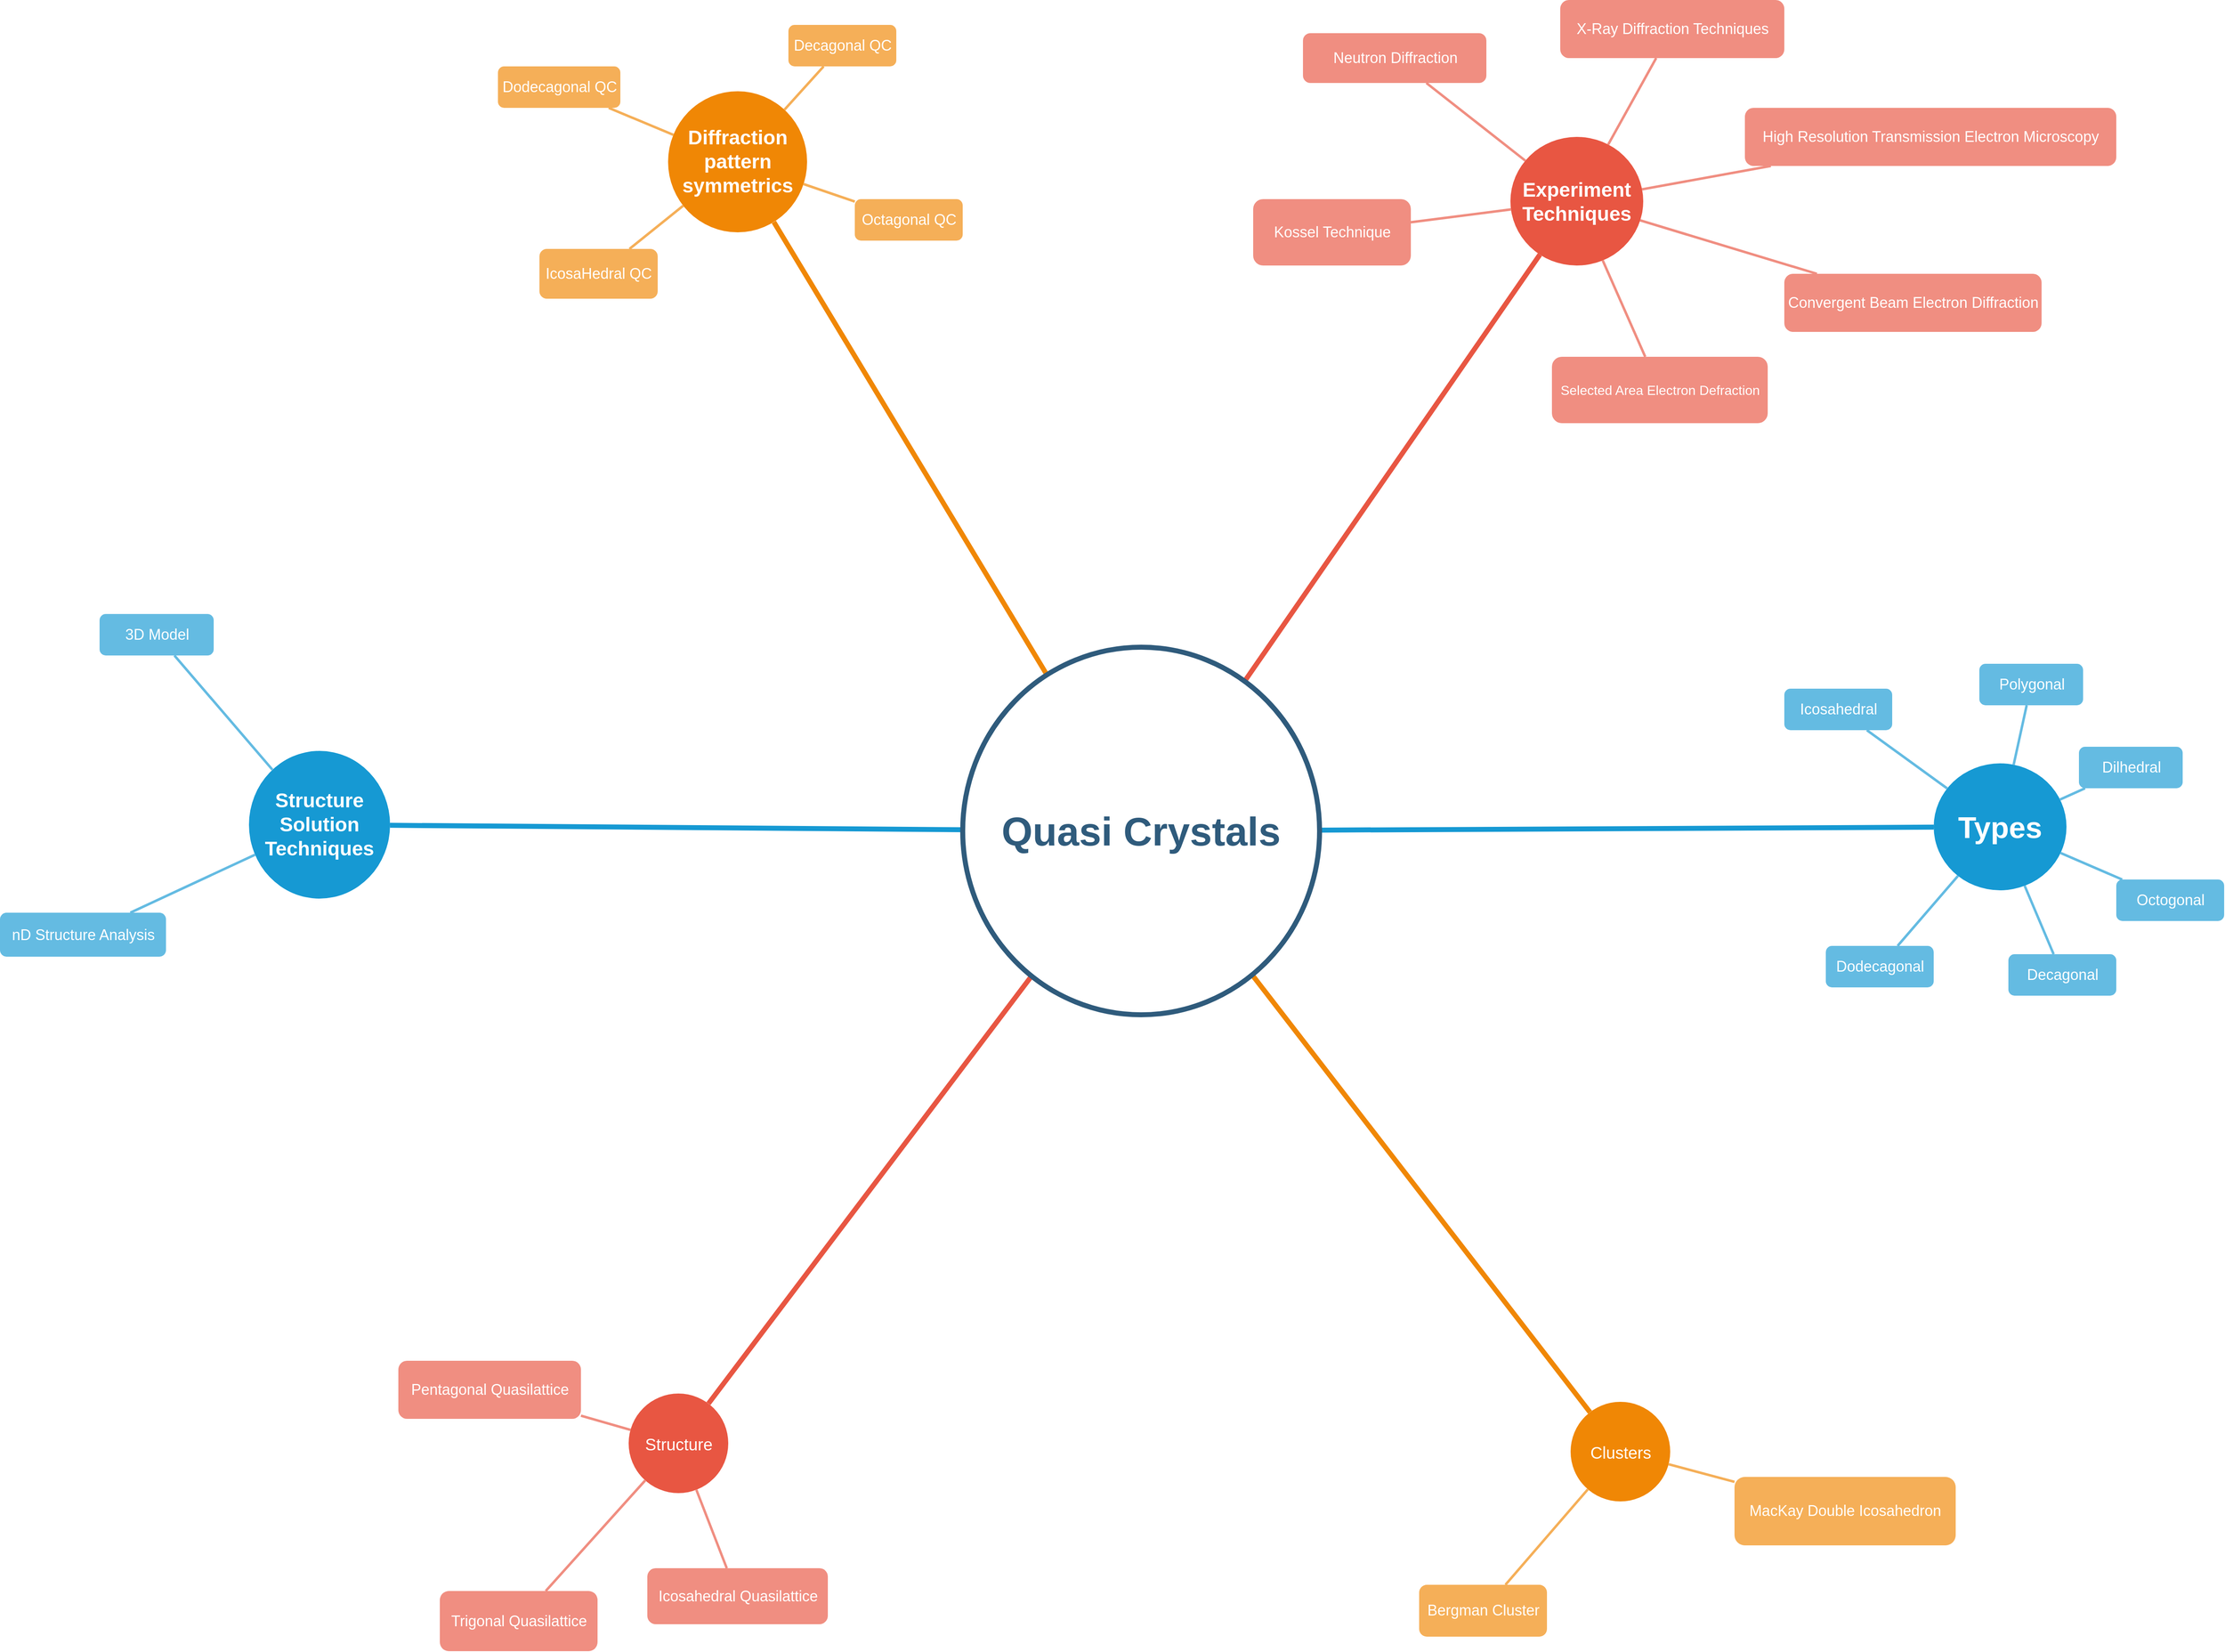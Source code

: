 <mxfile version="13.5.5" type="github">
  <diagram id="6a731a19-8d31-9384-78a2-239565b7b9f0" name="Page-1">
    <mxGraphModel dx="4558" dy="2427" grid="1" gridSize="10" guides="1" tooltips="1" connect="1" arrows="1" fold="1" page="1" pageScale="1" pageWidth="1169" pageHeight="827" background="#ffffff" math="0" shadow="0">
      <root>
        <mxCell id="0" />
        <mxCell id="1" parent="0" />
        <mxCell id="1350" value="&lt;b&gt;&lt;font style=&quot;font-size: 24px&quot;&gt;Structure Solution Techniques&lt;/font&gt;&lt;/b&gt;" style="ellipse;whiteSpace=wrap;html=1;shadow=0;fontFamily=Helvetica;fontSize=20;fontColor=#FFFFFF;align=center;strokeWidth=3;fillColor=#1699D3;strokeColor=none;" parent="1" vertex="1">
          <mxGeometry x="30" y="735" width="170" height="178" as="geometry" />
        </mxCell>
        <mxCell id="1351" value="&lt;b&gt;&lt;font style=&quot;font-size: 24px&quot;&gt;Diffraction pattern symmetrics&lt;/font&gt;&lt;/b&gt;" style="ellipse;whiteSpace=wrap;html=1;shadow=0;fontFamily=Helvetica;fontSize=20;fontColor=#FFFFFF;align=center;strokeWidth=3;fillColor=#F08705;strokeColor=none;gradientColor=none;" parent="1" vertex="1">
          <mxGeometry x="535" y="-60" width="167.5" height="170" as="geometry" />
        </mxCell>
        <mxCell id="1352" value="&lt;b&gt;&lt;font style=&quot;font-size: 24px&quot;&gt;Experiment Techniques&lt;/font&gt;&lt;/b&gt;" style="ellipse;whiteSpace=wrap;html=1;shadow=0;fontFamily=Helvetica;fontSize=20;fontColor=#FFFFFF;align=center;strokeWidth=3;fillColor=#E85642;strokeColor=none;" parent="1" vertex="1">
          <mxGeometry x="1550" y="-5" width="160" height="155" as="geometry" />
        </mxCell>
        <mxCell id="1353" value="&lt;b&gt;&lt;font style=&quot;font-size: 36px&quot;&gt;Types&lt;/font&gt;&lt;/b&gt;" style="ellipse;whiteSpace=wrap;html=1;shadow=0;fontFamily=Helvetica;fontSize=20;fontColor=#FFFFFF;align=center;strokeWidth=3;fillColor=#1699D3;strokeColor=none;" parent="1" vertex="1">
          <mxGeometry x="2060" y="750" width="160" height="153" as="geometry" />
        </mxCell>
        <mxCell id="1355" value="Clusters" style="ellipse;whiteSpace=wrap;html=1;shadow=0;fontFamily=Helvetica;fontSize=20;fontColor=#FFFFFF;align=center;strokeWidth=3;fillColor=#F08705;strokeColor=none;" parent="1" vertex="1">
          <mxGeometry x="1622.5" y="1519.5" width="120" height="120" as="geometry" />
        </mxCell>
        <mxCell id="1356" value="Structure" style="ellipse;whiteSpace=wrap;html=1;shadow=0;fontFamily=Helvetica;fontSize=20;fontColor=#FFFFFF;align=center;strokeWidth=3;fillColor=#E85642;strokeColor=none;" parent="1" vertex="1">
          <mxGeometry x="487.5" y="1509.5" width="120" height="120" as="geometry" />
        </mxCell>
        <mxCell id="1357" value="&lt;font style=&quot;font-size: 18px&quot;&gt;IcosaHedral QC&lt;/font&gt;" style="rounded=1;fillColor=#f5af58;strokeColor=none;strokeWidth=3;shadow=0;html=1;fontColor=#FFFFFF;" parent="1" vertex="1">
          <mxGeometry x="380" y="130" width="142.5" height="60" as="geometry" />
        </mxCell>
        <mxCell id="1358" value="&lt;font style=&quot;font-size: 18px&quot;&gt;3D Model&lt;/font&gt;" style="rounded=1;fillColor=#64BBE2;strokeColor=none;strokeWidth=3;shadow=0;html=1;fontColor=#FFFFFF;" parent="1" vertex="1">
          <mxGeometry x="-150" y="570" width="137.5" height="50" as="geometry" />
        </mxCell>
        <mxCell id="1359" style="endArrow=none;strokeWidth=6;strokeColor=#1699D3;html=1;" parent="1" source="1515" target="1350" edge="1">
          <mxGeometry relative="1" as="geometry" />
        </mxCell>
        <mxCell id="1360" style="endArrow=none;strokeWidth=6;strokeColor=#f08705;html=1;" parent="1" source="1515" target="1351" edge="1">
          <mxGeometry relative="1" as="geometry" />
        </mxCell>
        <mxCell id="1361" style="endArrow=none;strokeWidth=6;strokeColor=#E85642;html=1;" parent="1" source="1515" target="1352" edge="1">
          <mxGeometry relative="1" as="geometry" />
        </mxCell>
        <mxCell id="1362" style="endArrow=none;strokeWidth=6;strokeColor=#1699D3;html=1;" parent="1" source="1515" target="1353" edge="1">
          <mxGeometry relative="1" as="geometry" />
        </mxCell>
        <mxCell id="1365" value="" style="edgeStyle=none;endArrow=none;strokeWidth=6;strokeColor=#F08705;html=1;" parent="1" source="1515" target="1355" edge="1">
          <mxGeometry x="181" y="226.5" width="100" height="100" as="geometry">
            <mxPoint x="181" y="326.5" as="sourcePoint" />
            <mxPoint x="281" y="226.5" as="targetPoint" />
          </mxGeometry>
        </mxCell>
        <mxCell id="1366" value="" style="edgeStyle=none;endArrow=none;strokeWidth=6;strokeColor=#E85642;html=1;" parent="1" source="1515" target="1356" edge="1">
          <mxGeometry x="181" y="226.5" width="100" height="100" as="geometry">
            <mxPoint x="181" y="326.5" as="sourcePoint" />
            <mxPoint x="281" y="226.5" as="targetPoint" />
          </mxGeometry>
        </mxCell>
        <mxCell id="1367" value="&lt;font style=&quot;font-size: 18px&quot;&gt;nD Structure Analysis&lt;/font&gt;" style="rounded=1;fillColor=#64BBE2;strokeColor=none;strokeWidth=3;shadow=0;html=1;fontColor=#FFFFFF;" parent="1" vertex="1">
          <mxGeometry x="-270" y="930" width="200" height="53" as="geometry" />
        </mxCell>
        <mxCell id="1378" value="" style="edgeStyle=none;endArrow=none;strokeWidth=3;strokeColor=#64BBE2;html=1;" parent="1" source="1350" target="1367" edge="1">
          <mxGeometry x="-690" y="560" width="100" height="100" as="geometry">
            <mxPoint x="-690" y="660" as="sourcePoint" />
            <mxPoint x="-590" y="560" as="targetPoint" />
          </mxGeometry>
        </mxCell>
        <mxCell id="1379" value="" style="edgeStyle=none;endArrow=none;strokeWidth=3;strokeColor=#64BBE2;html=1;" parent="1" source="1350" target="1358" edge="1">
          <mxGeometry x="-690" y="560" width="100" height="100" as="geometry">
            <mxPoint x="-690" y="660" as="sourcePoint" />
            <mxPoint x="-590" y="560" as="targetPoint" />
          </mxGeometry>
        </mxCell>
        <mxCell id="1391" value="&lt;font style=&quot;font-size: 18px&quot;&gt;Dodecagonal QC&lt;/font&gt;" style="rounded=1;fillColor=#f5af58;strokeColor=none;strokeWidth=3;shadow=0;html=1;fontColor=#FFFFFF;" parent="1" vertex="1">
          <mxGeometry x="330" y="-90" width="147.5" height="50" as="geometry" />
        </mxCell>
        <mxCell id="1393" value="&lt;font style=&quot;font-size: 18px&quot;&gt;Decagonal QC&lt;/font&gt;" style="rounded=1;fillColor=#f5af58;strokeColor=none;strokeWidth=3;shadow=0;html=1;fontColor=#FFFFFF;" parent="1" vertex="1">
          <mxGeometry x="680" y="-140" width="130" height="50" as="geometry" />
        </mxCell>
        <mxCell id="1397" value="&lt;font style=&quot;font-size: 18px&quot;&gt;Octagonal QC&lt;/font&gt;" style="rounded=1;fillColor=#f5af58;strokeColor=none;strokeWidth=3;shadow=0;html=1;fontColor=#FFFFFF;" parent="1" vertex="1">
          <mxGeometry x="760" y="70" width="130" height="50" as="geometry" />
        </mxCell>
        <mxCell id="1399" value="" style="edgeStyle=none;endArrow=none;strokeWidth=3;strokeColor=#F5AF58;html=1;" parent="1" source="1351" target="1357" edge="1">
          <mxGeometry x="-532.5" y="-240" width="100" height="100" as="geometry">
            <mxPoint x="-532.5" y="-140" as="sourcePoint" />
            <mxPoint x="-432.5" y="-240" as="targetPoint" />
          </mxGeometry>
        </mxCell>
        <mxCell id="1403" value="" style="edgeStyle=none;endArrow=none;strokeWidth=3;strokeColor=#F5AF58;html=1;" parent="1" source="1351" target="1391" edge="1">
          <mxGeometry x="-532.5" y="-240" width="100" height="100" as="geometry">
            <mxPoint x="-532.5" y="-140" as="sourcePoint" />
            <mxPoint x="-432.5" y="-240" as="targetPoint" />
          </mxGeometry>
        </mxCell>
        <mxCell id="1405" value="" style="edgeStyle=none;endArrow=none;strokeWidth=3;strokeColor=#F5AF58;html=1;" parent="1" source="1351" target="1393" edge="1">
          <mxGeometry x="-532.5" y="-240" width="100" height="100" as="geometry">
            <mxPoint x="-532.5" y="-140" as="sourcePoint" />
            <mxPoint x="-432.5" y="-240" as="targetPoint" />
          </mxGeometry>
        </mxCell>
        <mxCell id="1409" value="" style="edgeStyle=none;endArrow=none;strokeWidth=3;strokeColor=#F5AF58;html=1;" parent="1" source="1351" target="1397" edge="1">
          <mxGeometry x="-532.5" y="-240" width="100" height="100" as="geometry">
            <mxPoint x="-532.5" y="-140" as="sourcePoint" />
            <mxPoint x="-432.5" y="-240" as="targetPoint" />
          </mxGeometry>
        </mxCell>
        <mxCell id="1412" value="&lt;font style=&quot;font-size: 18px&quot;&gt;High Resolution Transmission Electron Microscopy&lt;/font&gt;" style="rounded=1;fillColor=#f08e81;strokeColor=none;strokeWidth=3;shadow=0;html=1;fontColor=#FFFFFF;" parent="1" vertex="1">
          <mxGeometry x="1832.5" y="-40" width="447.5" height="70" as="geometry" />
        </mxCell>
        <mxCell id="1417" value="&lt;font style=&quot;font-size: 18px&quot;&gt;Kossel Technique&lt;/font&gt;" style="rounded=1;fillColor=#f08e81;strokeColor=none;strokeWidth=3;shadow=0;html=1;fontColor=#FFFFFF;" parent="1" vertex="1">
          <mxGeometry x="1240" y="70" width="190" height="80" as="geometry" />
        </mxCell>
        <mxCell id="1418" value="&lt;font style=&quot;font-size: 18px&quot;&gt;Neutron Diffraction&lt;/font&gt;" style="rounded=1;fillColor=#f08e81;strokeColor=none;strokeWidth=3;shadow=0;html=1;fontColor=#FFFFFF;" parent="1" vertex="1">
          <mxGeometry x="1300" y="-130" width="221" height="60" as="geometry" />
        </mxCell>
        <mxCell id="1419" value="&lt;font style=&quot;font-size: 18px&quot;&gt;X-Ray Diffraction Techniques&lt;/font&gt;" style="rounded=1;fillColor=#f08e81;strokeColor=none;strokeWidth=3;shadow=0;html=1;fontColor=#FFFFFF;" parent="1" vertex="1">
          <mxGeometry x="1610" y="-170" width="270" height="70" as="geometry" />
        </mxCell>
        <mxCell id="1421" value="&lt;font size=&quot;3&quot;&gt;Selected Area Electron Defraction&lt;/font&gt;" style="rounded=1;fillColor=#f08e81;strokeColor=none;strokeWidth=3;shadow=0;html=1;fontColor=#FFFFFF;" parent="1" vertex="1">
          <mxGeometry x="1600" y="260" width="260" height="80" as="geometry" />
        </mxCell>
        <mxCell id="1422" value="&lt;div&gt;&lt;span style=&quot;font-size: 18px&quot;&gt;Convergent Beam Electron Diffraction&lt;/span&gt;&lt;/div&gt;" style="rounded=1;fillColor=#f08e81;strokeColor=none;strokeWidth=3;shadow=0;html=1;fontColor=#FFFFFF;align=center;" parent="1" vertex="1">
          <mxGeometry x="1880" y="160" width="310" height="70" as="geometry" />
        </mxCell>
        <mxCell id="1428" value="" style="edgeStyle=none;endArrow=none;strokeWidth=3;strokeColor=#F08E81;html=1;" parent="1" source="1352" target="1417" edge="1">
          <mxGeometry x="-110" y="-220" width="100" height="100" as="geometry">
            <mxPoint x="-110" y="-120" as="sourcePoint" />
            <mxPoint x="-10" y="-220" as="targetPoint" />
          </mxGeometry>
        </mxCell>
        <mxCell id="1429" value="" style="edgeStyle=none;endArrow=none;strokeWidth=3;strokeColor=#F08E81;html=1;" parent="1" source="1352" target="1418" edge="1">
          <mxGeometry x="-110" y="-220" width="100" height="100" as="geometry">
            <mxPoint x="-110" y="-120" as="sourcePoint" />
            <mxPoint x="-10" y="-220" as="targetPoint" />
          </mxGeometry>
        </mxCell>
        <mxCell id="1430" value="" style="edgeStyle=none;endArrow=none;strokeWidth=3;strokeColor=#F08E81;html=1;" parent="1" source="1352" target="1419" edge="1">
          <mxGeometry x="-110" y="-220" width="100" height="100" as="geometry">
            <mxPoint x="-110" y="-120" as="sourcePoint" />
            <mxPoint x="-10" y="-220" as="targetPoint" />
          </mxGeometry>
        </mxCell>
        <mxCell id="1431" value="" style="edgeStyle=none;endArrow=none;strokeWidth=3;strokeColor=#F08E81;html=1;" parent="1" source="1352" target="1412" edge="1">
          <mxGeometry x="-110" y="-220" width="100" height="100" as="geometry">
            <mxPoint x="-110" y="-120" as="sourcePoint" />
            <mxPoint x="-10" y="-220" as="targetPoint" />
          </mxGeometry>
        </mxCell>
        <mxCell id="1432" value="" style="edgeStyle=none;endArrow=none;strokeWidth=3;strokeColor=#F08E81;html=1;" parent="1" source="1352" target="1422" edge="1">
          <mxGeometry x="-110" y="-220" width="100" height="100" as="geometry">
            <mxPoint x="-110" y="-120" as="sourcePoint" />
            <mxPoint x="-10" y="-220" as="targetPoint" />
          </mxGeometry>
        </mxCell>
        <mxCell id="1433" value="" style="edgeStyle=none;endArrow=none;strokeWidth=3;strokeColor=#F08E81;html=1;" parent="1" source="1352" target="1421" edge="1">
          <mxGeometry x="-110" y="-220" width="100" height="100" as="geometry">
            <mxPoint x="-110" y="-120" as="sourcePoint" />
            <mxPoint x="-10" y="-220" as="targetPoint" />
          </mxGeometry>
        </mxCell>
        <mxCell id="1439" value="&lt;font style=&quot;font-size: 18px&quot;&gt;Polygonal&lt;/font&gt;" style="rounded=1;fillColor=#64BBE2;strokeColor=none;strokeWidth=3;shadow=0;html=1;fontColor=#FFFFFF;" parent="1" vertex="1">
          <mxGeometry x="2115" y="630" width="125" height="50" as="geometry" />
        </mxCell>
        <mxCell id="1440" value="&lt;font style=&quot;font-size: 18px&quot;&gt;Dilhedral&lt;/font&gt;" style="rounded=1;fillColor=#64BBE2;strokeColor=none;strokeWidth=3;shadow=0;html=1;fontColor=#FFFFFF;" parent="1" vertex="1">
          <mxGeometry x="2235" y="730" width="125" height="50" as="geometry" />
        </mxCell>
        <mxCell id="1441" value="&lt;font style=&quot;font-size: 18px&quot;&gt;Decagonal&lt;/font&gt;" style="rounded=1;fillColor=#64BBE2;strokeColor=none;strokeWidth=3;shadow=0;html=1;fontColor=#FFFFFF;" parent="1" vertex="1">
          <mxGeometry x="2150" y="980" width="130" height="50" as="geometry" />
        </mxCell>
        <mxCell id="1442" value="&lt;font style=&quot;font-size: 18px&quot;&gt;Octogonal&lt;/font&gt;" style="rounded=1;fillColor=#64BBE2;strokeColor=none;strokeWidth=3;shadow=0;html=1;fontColor=#FFFFFF;" parent="1" vertex="1">
          <mxGeometry x="2280" y="890" width="130" height="50" as="geometry" />
        </mxCell>
        <mxCell id="1443" value="&lt;font style=&quot;font-size: 18px&quot;&gt;Dodecagonal&lt;/font&gt;" style="rounded=1;fillColor=#64BBE2;strokeColor=none;strokeWidth=3;shadow=0;html=1;fontColor=#FFFFFF;" parent="1" vertex="1">
          <mxGeometry x="1930" y="970" width="130" height="50" as="geometry" />
        </mxCell>
        <mxCell id="1444" value="&lt;font style=&quot;font-size: 18px&quot;&gt;Icosahedral&lt;/font&gt;" style="rounded=1;fillColor=#64BBE2;strokeColor=none;strokeWidth=3;shadow=0;html=1;fontColor=#FFFFFF;" parent="1" vertex="1">
          <mxGeometry x="1880" y="660" width="130" height="50" as="geometry" />
        </mxCell>
        <mxCell id="1450" value="" style="edgeStyle=none;endArrow=none;strokeWidth=3;strokeColor=#64BBE2;html=1;" parent="1" source="1353" target="1439" edge="1">
          <mxGeometry x="40" y="177" width="100" height="100" as="geometry">
            <mxPoint x="40" y="277" as="sourcePoint" />
            <mxPoint x="140" y="177" as="targetPoint" />
          </mxGeometry>
        </mxCell>
        <mxCell id="1451" value="" style="edgeStyle=none;endArrow=none;strokeWidth=3;strokeColor=#64BBE2;html=1;" parent="1" source="1353" target="1440" edge="1">
          <mxGeometry x="40" y="177" width="100" height="100" as="geometry">
            <mxPoint x="40" y="277" as="sourcePoint" />
            <mxPoint x="140" y="177" as="targetPoint" />
          </mxGeometry>
        </mxCell>
        <mxCell id="1452" value="" style="edgeStyle=none;endArrow=none;strokeWidth=3;strokeColor=#64BBE2;html=1;" parent="1" source="1353" target="1442" edge="1">
          <mxGeometry x="40" y="177" width="100" height="100" as="geometry">
            <mxPoint x="40" y="277" as="sourcePoint" />
            <mxPoint x="140" y="177" as="targetPoint" />
          </mxGeometry>
        </mxCell>
        <mxCell id="1453" value="" style="edgeStyle=none;endArrow=none;strokeWidth=3;strokeColor=#64BBE2;html=1;" parent="1" source="1353" target="1441" edge="1">
          <mxGeometry x="40" y="177" width="100" height="100" as="geometry">
            <mxPoint x="40" y="277" as="sourcePoint" />
            <mxPoint x="140" y="177" as="targetPoint" />
          </mxGeometry>
        </mxCell>
        <mxCell id="1454" value="" style="edgeStyle=none;endArrow=none;strokeWidth=3;strokeColor=#64BBE2;html=1;" parent="1" source="1353" target="1443" edge="1">
          <mxGeometry x="40" y="177" width="100" height="100" as="geometry">
            <mxPoint x="40" y="277" as="sourcePoint" />
            <mxPoint x="140" y="177" as="targetPoint" />
          </mxGeometry>
        </mxCell>
        <mxCell id="1455" value="" style="edgeStyle=none;endArrow=none;strokeWidth=3;strokeColor=#64BBE2;html=1;" parent="1" source="1353" target="1444" edge="1">
          <mxGeometry x="40" y="177" width="100" height="100" as="geometry">
            <mxPoint x="40" y="277" as="sourcePoint" />
            <mxPoint x="140" y="177" as="targetPoint" />
          </mxGeometry>
        </mxCell>
        <mxCell id="1473" value="&lt;font style=&quot;font-size: 18px&quot;&gt;MacKay Double Icosahedron&lt;/font&gt;" style="rounded=1;fillColor=#f5af58;strokeColor=none;strokeWidth=3;shadow=0;html=1;fontColor=#FFFFFF;" parent="1" vertex="1">
          <mxGeometry x="1820" y="1610" width="266.5" height="82.5" as="geometry" />
        </mxCell>
        <mxCell id="1474" value="&lt;font style=&quot;font-size: 18px&quot;&gt;Bergman Cluster&lt;/font&gt;" style="rounded=1;fillColor=#f5af58;strokeColor=none;strokeWidth=3;shadow=0;html=1;fontColor=#FFFFFF;" parent="1" vertex="1">
          <mxGeometry x="1440" y="1740" width="154" height="62.5" as="geometry" />
        </mxCell>
        <mxCell id="1485" value="" style="edgeStyle=none;endArrow=none;strokeWidth=3;strokeColor=#F5AF58;html=1;" parent="1" source="1355" target="1473" edge="1">
          <mxGeometry x="702.5" y="232.5" width="100" height="100" as="geometry">
            <mxPoint x="702.5" y="332.5" as="sourcePoint" />
            <mxPoint x="802.5" y="232.5" as="targetPoint" />
          </mxGeometry>
        </mxCell>
        <mxCell id="1486" value="" style="edgeStyle=none;endArrow=none;strokeWidth=3;strokeColor=#F5AF58;html=1;" parent="1" source="1355" target="1474" edge="1">
          <mxGeometry x="702.5" y="232.5" width="100" height="100" as="geometry">
            <mxPoint x="702.5" y="332.5" as="sourcePoint" />
            <mxPoint x="802.5" y="232.5" as="targetPoint" />
          </mxGeometry>
        </mxCell>
        <mxCell id="1490" value="&lt;font style=&quot;font-size: 18px&quot;&gt;Icosahedral Quasilattice&lt;/font&gt;" style="rounded=1;fillColor=#f08e81;strokeColor=none;strokeWidth=3;shadow=0;html=1;fontColor=#FFFFFF;" parent="1" vertex="1">
          <mxGeometry x="510" y="1720" width="217.5" height="67.5" as="geometry" />
        </mxCell>
        <mxCell id="1491" value="&lt;font style=&quot;font-size: 18px&quot;&gt;Pentagonal Quasilattice&lt;/font&gt;" style="rounded=1;fillColor=#f08e81;strokeColor=none;strokeWidth=3;shadow=0;html=1;fontColor=#FFFFFF;" parent="1" vertex="1">
          <mxGeometry x="210" y="1470" width="220" height="70" as="geometry" />
        </mxCell>
        <mxCell id="1492" value="&lt;font style=&quot;font-size: 18px&quot;&gt;Trigonal Quasilattice&lt;/font&gt;" style="rounded=1;fillColor=#f08e81;strokeColor=none;strokeWidth=3;shadow=0;html=1;fontColor=#FFFFFF;" parent="1" vertex="1">
          <mxGeometry x="260" y="1747.5" width="190" height="72.5" as="geometry" />
        </mxCell>
        <mxCell id="1503" value="" style="edgeStyle=none;endArrow=none;strokeWidth=3;strokeColor=#F08E81;html=1;" parent="1" source="1356" target="1490" edge="1">
          <mxGeometry x="87.5" y="375" width="100" height="100" as="geometry">
            <mxPoint x="87.5" y="475" as="sourcePoint" />
            <mxPoint x="187.5" y="375" as="targetPoint" />
          </mxGeometry>
        </mxCell>
        <mxCell id="1504" value="" style="edgeStyle=none;endArrow=none;strokeWidth=3;strokeColor=#F08E81;html=1;" parent="1" source="1356" target="1491" edge="1">
          <mxGeometry x="87.5" y="375" width="100" height="100" as="geometry">
            <mxPoint x="87.5" y="475" as="sourcePoint" />
            <mxPoint x="187.5" y="375" as="targetPoint" />
          </mxGeometry>
        </mxCell>
        <mxCell id="1505" value="" style="edgeStyle=none;endArrow=none;strokeWidth=3;strokeColor=#F08E81;html=1;" parent="1" source="1356" target="1492" edge="1">
          <mxGeometry x="87.5" y="375" width="100" height="100" as="geometry">
            <mxPoint x="87.5" y="475" as="sourcePoint" />
            <mxPoint x="187.5" y="375" as="targetPoint" />
          </mxGeometry>
        </mxCell>
        <mxCell id="1514" style="edgeStyle=orthogonalEdgeStyle;rounded=0;html=1;exitX=0.75;exitY=0;entryX=0.75;entryY=0;startArrow=none;startFill=0;endArrow=block;endFill=1;jettySize=auto;orthogonalLoop=1;strokeColor=#12aab5;strokeWidth=6;fontSize=20;fontColor=#2F5B7C;" parent="1" edge="1">
          <mxGeometry relative="1" as="geometry">
            <mxPoint x="1470" y="45" as="sourcePoint" />
            <mxPoint x="1470" y="45" as="targetPoint" />
          </mxGeometry>
        </mxCell>
        <mxCell id="1515" value="&lt;font style=&quot;font-size: 48px&quot;&gt;Quasi Crystals&lt;/font&gt;" style="ellipse;whiteSpace=wrap;html=1;shadow=0;fontFamily=Helvetica;fontSize=30;fontColor=#2F5B7C;align=center;strokeColor=#2F5B7C;strokeWidth=6;fillColor=#FFFFFF;fontStyle=1;gradientColor=none;" parent="1" vertex="1">
          <mxGeometry x="890" y="610" width="430" height="443" as="geometry" />
        </mxCell>
      </root>
    </mxGraphModel>
  </diagram>
</mxfile>
